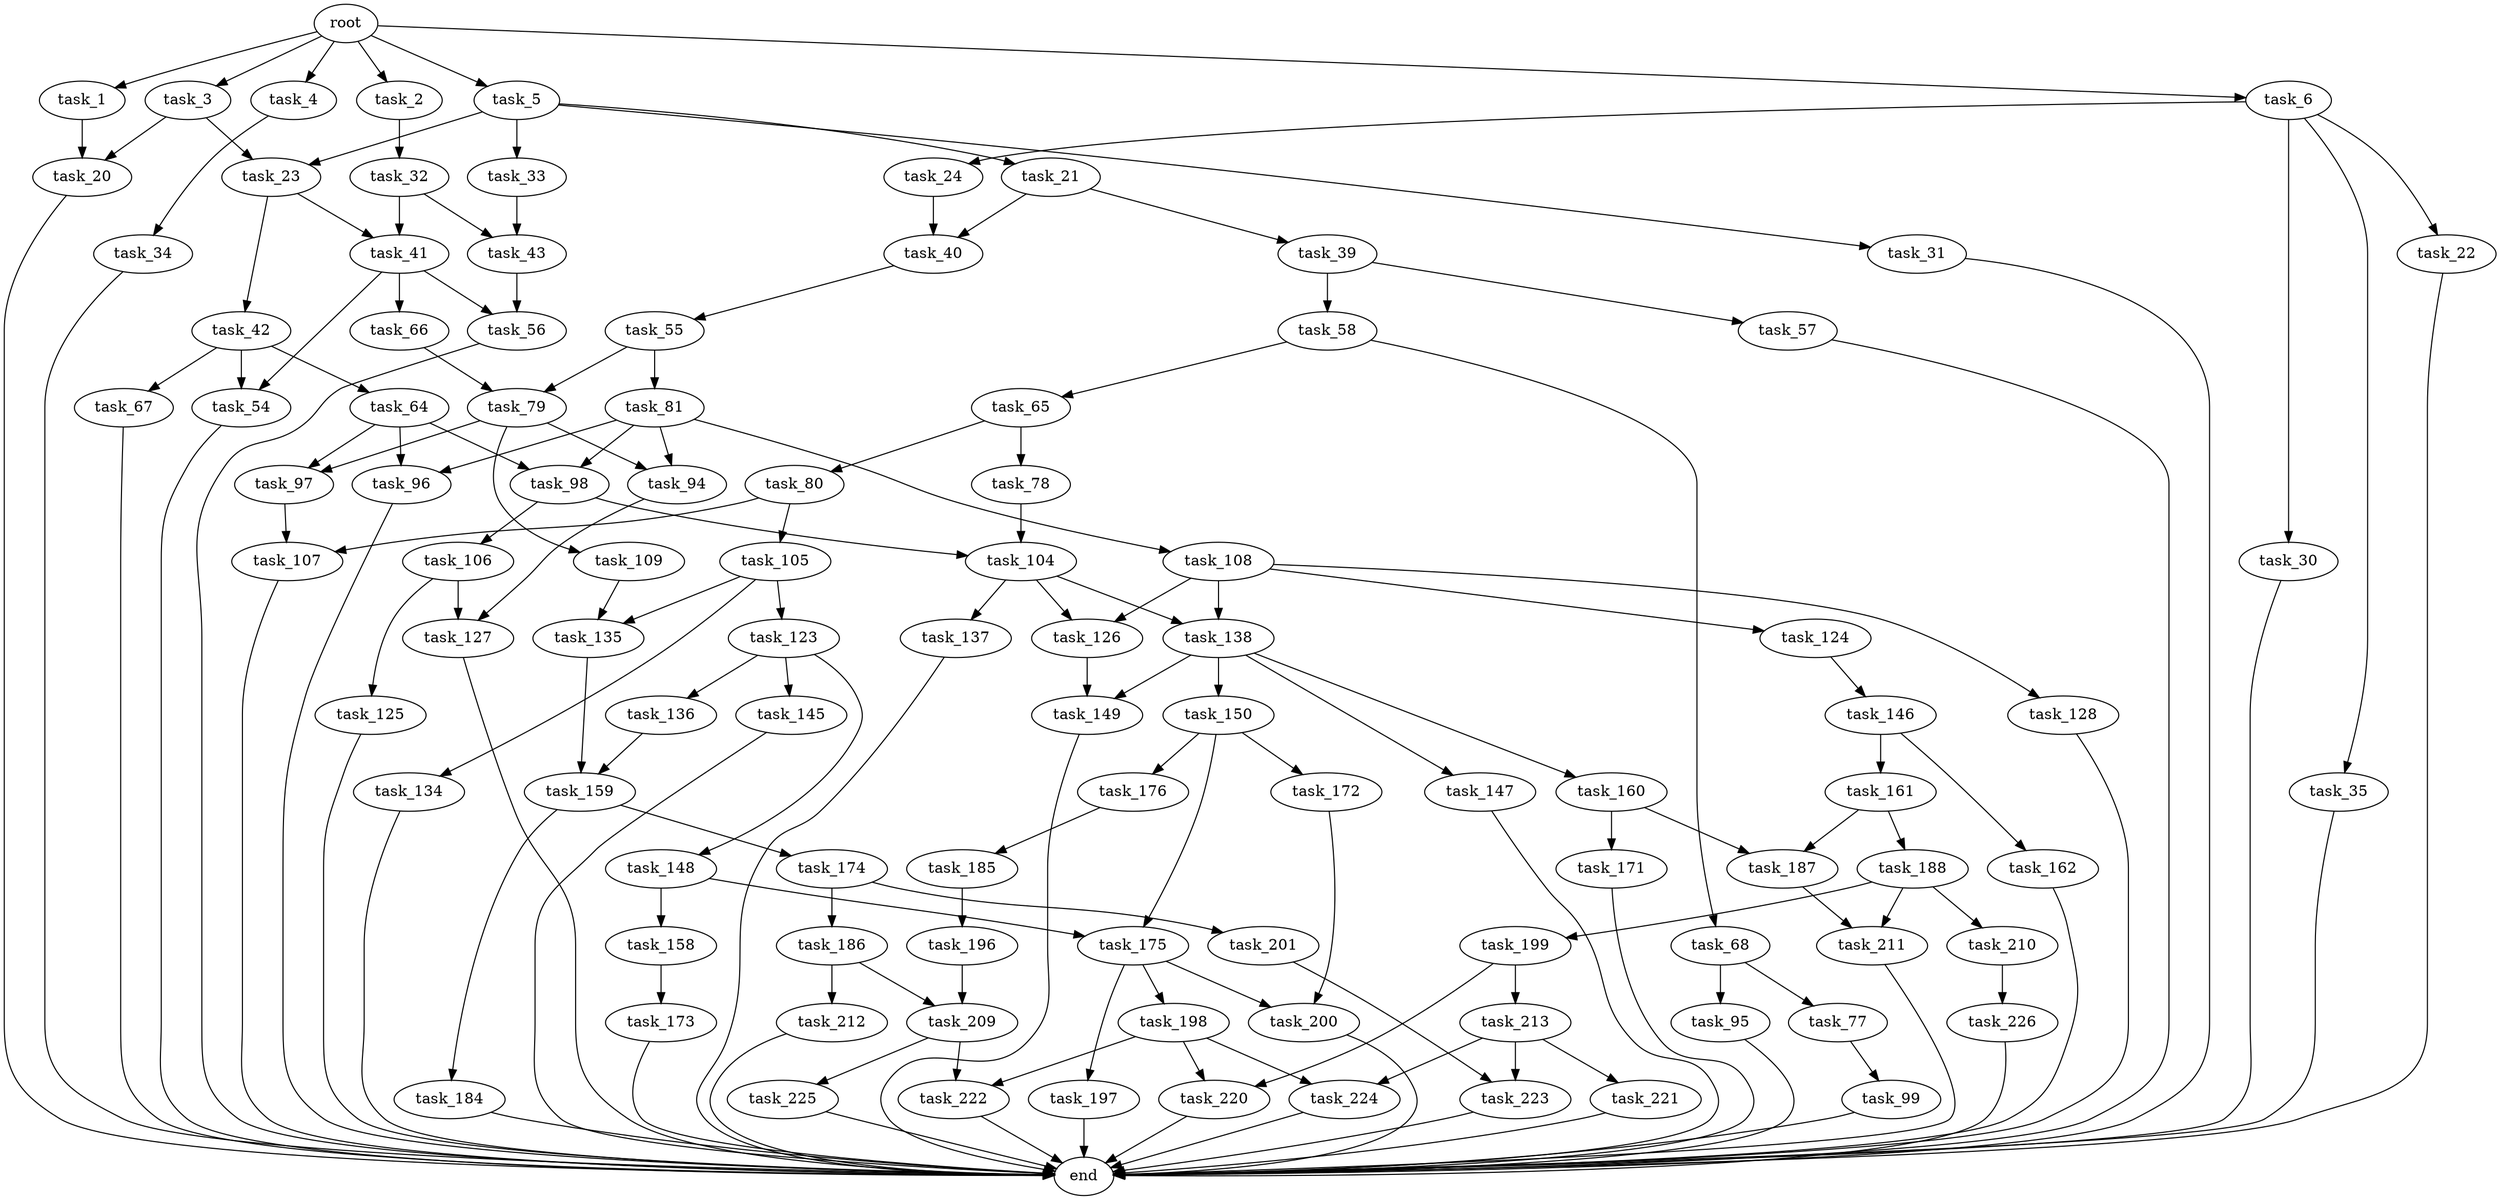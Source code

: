 digraph G {
  root [size="0.000000"];
  task_1 [size="782757789696.000000"];
  task_2 [size="8589934592.000000"];
  task_3 [size="170605077920.000000"];
  task_4 [size="373139500896.000000"];
  task_5 [size="6595624743.000000"];
  task_6 [size="134217728000.000000"];
  task_20 [size="15213867695.000000"];
  task_21 [size="549755813888.000000"];
  task_22 [size="134217728000.000000"];
  task_23 [size="1073741824000.000000"];
  task_24 [size="15095169579.000000"];
  task_30 [size="549755813888.000000"];
  task_31 [size="1750477391.000000"];
  task_32 [size="70707347174.000000"];
  task_33 [size="8589934592.000000"];
  task_34 [size="277151396039.000000"];
  task_35 [size="368293445632.000000"];
  task_39 [size="8589934592.000000"];
  task_40 [size="2825288654.000000"];
  task_41 [size="7035453794.000000"];
  task_42 [size="368293445632.000000"];
  task_43 [size="1044231410.000000"];
  task_54 [size="1073741824000.000000"];
  task_55 [size="790390964471.000000"];
  task_56 [size="235938998933.000000"];
  task_57 [size="549755813888.000000"];
  task_58 [size="38232478759.000000"];
  task_64 [size="56727685127.000000"];
  task_65 [size="30733510788.000000"];
  task_66 [size="865455527729.000000"];
  task_67 [size="191043755875.000000"];
  task_68 [size="32720116867.000000"];
  task_77 [size="368293445632.000000"];
  task_78 [size="782757789696.000000"];
  task_79 [size="263260084069.000000"];
  task_80 [size="782757789696.000000"];
  task_81 [size="3241452108.000000"];
  task_94 [size="231928233984.000000"];
  task_95 [size="231928233984.000000"];
  task_96 [size="27298279794.000000"];
  task_97 [size="4448054153.000000"];
  task_98 [size="452919769504.000000"];
  task_99 [size="1073741824000.000000"];
  task_104 [size="549755813888.000000"];
  task_105 [size="730847857921.000000"];
  task_106 [size="231928233984.000000"];
  task_107 [size="1471362969.000000"];
  task_108 [size="1820949448.000000"];
  task_109 [size="368293445632.000000"];
  task_123 [size="549755813888.000000"];
  task_124 [size="782757789696.000000"];
  task_125 [size="507883153417.000000"];
  task_126 [size="16791865242.000000"];
  task_127 [size="3659184426.000000"];
  task_128 [size="68483277698.000000"];
  task_134 [size="272103907522.000000"];
  task_135 [size="8589934592.000000"];
  task_136 [size="134217728000.000000"];
  task_137 [size="3128777011.000000"];
  task_138 [size="5942569223.000000"];
  task_145 [size="102973622642.000000"];
  task_146 [size="17051651446.000000"];
  task_147 [size="6463366531.000000"];
  task_148 [size="297005917421.000000"];
  task_149 [size="368293445632.000000"];
  task_150 [size="368293445632.000000"];
  task_158 [size="1825253590.000000"];
  task_159 [size="148682946853.000000"];
  task_160 [size="1094162020306.000000"];
  task_161 [size="32519153068.000000"];
  task_162 [size="883632138333.000000"];
  task_171 [size="6791573133.000000"];
  task_172 [size="782757789696.000000"];
  task_173 [size="134217728000.000000"];
  task_174 [size="782757789696.000000"];
  task_175 [size="28991029248.000000"];
  task_176 [size="54010334492.000000"];
  task_184 [size="204308714537.000000"];
  task_185 [size="132187937380.000000"];
  task_186 [size="666210104681.000000"];
  task_187 [size="549755813888.000000"];
  task_188 [size="18249582160.000000"];
  task_196 [size="119909403629.000000"];
  task_197 [size="1086140737597.000000"];
  task_198 [size="549755813888.000000"];
  task_199 [size="5419269119.000000"];
  task_200 [size="68719476736.000000"];
  task_201 [size="246567287970.000000"];
  task_209 [size="152482549974.000000"];
  task_210 [size="187624592385.000000"];
  task_211 [size="113378691378.000000"];
  task_212 [size="3064037126.000000"];
  task_213 [size="28991029248.000000"];
  task_220 [size="28991029248.000000"];
  task_221 [size="1073741824000.000000"];
  task_222 [size="183072737277.000000"];
  task_223 [size="246804491537.000000"];
  task_224 [size="144993496211.000000"];
  task_225 [size="8957598782.000000"];
  task_226 [size="2302952320.000000"];
  end [size="0.000000"];

  root -> task_1 [size="1.000000"];
  root -> task_2 [size="1.000000"];
  root -> task_3 [size="1.000000"];
  root -> task_4 [size="1.000000"];
  root -> task_5 [size="1.000000"];
  root -> task_6 [size="1.000000"];
  task_1 -> task_20 [size="679477248.000000"];
  task_2 -> task_32 [size="33554432.000000"];
  task_3 -> task_20 [size="134217728.000000"];
  task_3 -> task_23 [size="134217728.000000"];
  task_4 -> task_34 [size="301989888.000000"];
  task_5 -> task_21 [size="209715200.000000"];
  task_5 -> task_23 [size="209715200.000000"];
  task_5 -> task_31 [size="209715200.000000"];
  task_5 -> task_33 [size="209715200.000000"];
  task_6 -> task_22 [size="209715200.000000"];
  task_6 -> task_24 [size="209715200.000000"];
  task_6 -> task_30 [size="209715200.000000"];
  task_6 -> task_35 [size="209715200.000000"];
  task_20 -> end [size="1.000000"];
  task_21 -> task_39 [size="536870912.000000"];
  task_21 -> task_40 [size="536870912.000000"];
  task_22 -> end [size="1.000000"];
  task_23 -> task_41 [size="838860800.000000"];
  task_23 -> task_42 [size="838860800.000000"];
  task_24 -> task_40 [size="301989888.000000"];
  task_30 -> end [size="1.000000"];
  task_31 -> end [size="1.000000"];
  task_32 -> task_41 [size="209715200.000000"];
  task_32 -> task_43 [size="209715200.000000"];
  task_33 -> task_43 [size="33554432.000000"];
  task_34 -> end [size="1.000000"];
  task_35 -> end [size="1.000000"];
  task_39 -> task_57 [size="33554432.000000"];
  task_39 -> task_58 [size="33554432.000000"];
  task_40 -> task_55 [size="134217728.000000"];
  task_41 -> task_54 [size="301989888.000000"];
  task_41 -> task_56 [size="301989888.000000"];
  task_41 -> task_66 [size="301989888.000000"];
  task_42 -> task_54 [size="411041792.000000"];
  task_42 -> task_64 [size="411041792.000000"];
  task_42 -> task_67 [size="411041792.000000"];
  task_43 -> task_56 [size="75497472.000000"];
  task_54 -> end [size="1.000000"];
  task_55 -> task_79 [size="679477248.000000"];
  task_55 -> task_81 [size="679477248.000000"];
  task_56 -> end [size="1.000000"];
  task_57 -> end [size="1.000000"];
  task_58 -> task_65 [size="838860800.000000"];
  task_58 -> task_68 [size="838860800.000000"];
  task_64 -> task_96 [size="134217728.000000"];
  task_64 -> task_97 [size="134217728.000000"];
  task_64 -> task_98 [size="134217728.000000"];
  task_65 -> task_78 [size="536870912.000000"];
  task_65 -> task_80 [size="536870912.000000"];
  task_66 -> task_79 [size="536870912.000000"];
  task_67 -> end [size="1.000000"];
  task_68 -> task_77 [size="838860800.000000"];
  task_68 -> task_95 [size="838860800.000000"];
  task_77 -> task_99 [size="411041792.000000"];
  task_78 -> task_104 [size="679477248.000000"];
  task_79 -> task_94 [size="536870912.000000"];
  task_79 -> task_97 [size="536870912.000000"];
  task_79 -> task_109 [size="536870912.000000"];
  task_80 -> task_105 [size="679477248.000000"];
  task_80 -> task_107 [size="679477248.000000"];
  task_81 -> task_94 [size="75497472.000000"];
  task_81 -> task_96 [size="75497472.000000"];
  task_81 -> task_98 [size="75497472.000000"];
  task_81 -> task_108 [size="75497472.000000"];
  task_94 -> task_127 [size="301989888.000000"];
  task_95 -> end [size="1.000000"];
  task_96 -> end [size="1.000000"];
  task_97 -> task_107 [size="209715200.000000"];
  task_98 -> task_104 [size="536870912.000000"];
  task_98 -> task_106 [size="536870912.000000"];
  task_99 -> end [size="1.000000"];
  task_104 -> task_126 [size="536870912.000000"];
  task_104 -> task_137 [size="536870912.000000"];
  task_104 -> task_138 [size="536870912.000000"];
  task_105 -> task_123 [size="536870912.000000"];
  task_105 -> task_134 [size="536870912.000000"];
  task_105 -> task_135 [size="536870912.000000"];
  task_106 -> task_125 [size="301989888.000000"];
  task_106 -> task_127 [size="301989888.000000"];
  task_107 -> end [size="1.000000"];
  task_108 -> task_124 [size="33554432.000000"];
  task_108 -> task_126 [size="33554432.000000"];
  task_108 -> task_128 [size="33554432.000000"];
  task_108 -> task_138 [size="33554432.000000"];
  task_109 -> task_135 [size="411041792.000000"];
  task_123 -> task_136 [size="536870912.000000"];
  task_123 -> task_145 [size="536870912.000000"];
  task_123 -> task_148 [size="536870912.000000"];
  task_124 -> task_146 [size="679477248.000000"];
  task_125 -> end [size="1.000000"];
  task_126 -> task_149 [size="536870912.000000"];
  task_127 -> end [size="1.000000"];
  task_128 -> end [size="1.000000"];
  task_134 -> end [size="1.000000"];
  task_135 -> task_159 [size="33554432.000000"];
  task_136 -> task_159 [size="209715200.000000"];
  task_137 -> end [size="1.000000"];
  task_138 -> task_147 [size="209715200.000000"];
  task_138 -> task_149 [size="209715200.000000"];
  task_138 -> task_150 [size="209715200.000000"];
  task_138 -> task_160 [size="209715200.000000"];
  task_145 -> end [size="1.000000"];
  task_146 -> task_161 [size="536870912.000000"];
  task_146 -> task_162 [size="536870912.000000"];
  task_147 -> end [size="1.000000"];
  task_148 -> task_158 [size="411041792.000000"];
  task_148 -> task_175 [size="411041792.000000"];
  task_149 -> end [size="1.000000"];
  task_150 -> task_172 [size="411041792.000000"];
  task_150 -> task_175 [size="411041792.000000"];
  task_150 -> task_176 [size="411041792.000000"];
  task_158 -> task_173 [size="209715200.000000"];
  task_159 -> task_174 [size="209715200.000000"];
  task_159 -> task_184 [size="209715200.000000"];
  task_160 -> task_171 [size="679477248.000000"];
  task_160 -> task_187 [size="679477248.000000"];
  task_161 -> task_187 [size="75497472.000000"];
  task_161 -> task_188 [size="75497472.000000"];
  task_162 -> end [size="1.000000"];
  task_171 -> end [size="1.000000"];
  task_172 -> task_200 [size="679477248.000000"];
  task_173 -> end [size="1.000000"];
  task_174 -> task_186 [size="679477248.000000"];
  task_174 -> task_201 [size="679477248.000000"];
  task_175 -> task_197 [size="75497472.000000"];
  task_175 -> task_198 [size="75497472.000000"];
  task_175 -> task_200 [size="75497472.000000"];
  task_176 -> task_185 [size="75497472.000000"];
  task_184 -> end [size="1.000000"];
  task_185 -> task_196 [size="209715200.000000"];
  task_186 -> task_209 [size="411041792.000000"];
  task_186 -> task_212 [size="411041792.000000"];
  task_187 -> task_211 [size="536870912.000000"];
  task_188 -> task_199 [size="536870912.000000"];
  task_188 -> task_210 [size="536870912.000000"];
  task_188 -> task_211 [size="536870912.000000"];
  task_196 -> task_209 [size="411041792.000000"];
  task_197 -> end [size="1.000000"];
  task_198 -> task_220 [size="536870912.000000"];
  task_198 -> task_222 [size="536870912.000000"];
  task_198 -> task_224 [size="536870912.000000"];
  task_199 -> task_213 [size="411041792.000000"];
  task_199 -> task_220 [size="411041792.000000"];
  task_200 -> end [size="1.000000"];
  task_201 -> task_223 [size="209715200.000000"];
  task_209 -> task_222 [size="134217728.000000"];
  task_209 -> task_225 [size="134217728.000000"];
  task_210 -> task_226 [size="134217728.000000"];
  task_211 -> end [size="1.000000"];
  task_212 -> end [size="1.000000"];
  task_213 -> task_221 [size="75497472.000000"];
  task_213 -> task_223 [size="75497472.000000"];
  task_213 -> task_224 [size="75497472.000000"];
  task_220 -> end [size="1.000000"];
  task_221 -> end [size="1.000000"];
  task_222 -> end [size="1.000000"];
  task_223 -> end [size="1.000000"];
  task_224 -> end [size="1.000000"];
  task_225 -> end [size="1.000000"];
  task_226 -> end [size="1.000000"];
}
